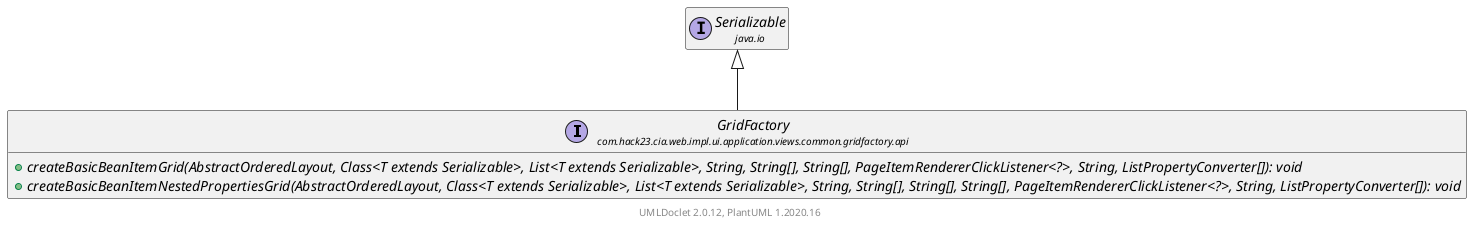 @startuml
    set namespaceSeparator none
    hide empty fields
    hide empty methods

    interface "<size:14>GridFactory\n<size:10>com.hack23.cia.web.impl.ui.application.views.common.gridfactory.api" as com.hack23.cia.web.impl.ui.application.views.common.gridfactory.api.GridFactory [[GridFactory.html]] {
        {abstract} +createBasicBeanItemGrid(AbstractOrderedLayout, Class<T extends Serializable>, List<T extends Serializable>, String, String[], String[], PageItemRendererClickListener<?>, String, ListPropertyConverter[]): void
        {abstract} +createBasicBeanItemNestedPropertiesGrid(AbstractOrderedLayout, Class<T extends Serializable>, List<T extends Serializable>, String, String[], String[], String[], PageItemRendererClickListener<?>, String, ListPropertyConverter[]): void
    }

    interface "<size:14>Serializable\n<size:10>java.io" as java.io.Serializable

    java.io.Serializable <|-- com.hack23.cia.web.impl.ui.application.views.common.gridfactory.api.GridFactory

    center footer UMLDoclet 2.0.12, PlantUML 1.2020.16
@enduml
